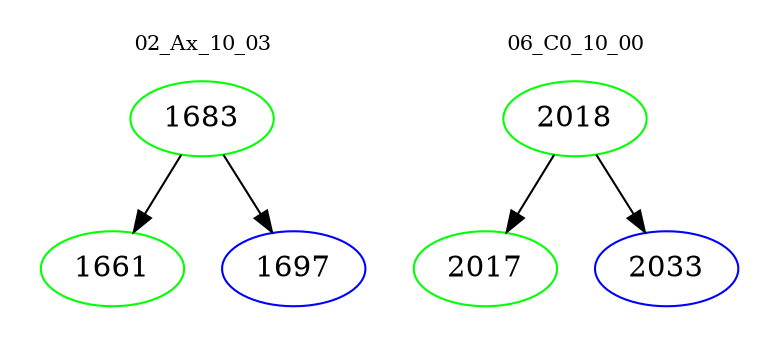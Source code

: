 digraph{
subgraph cluster_0 {
color = white
label = "02_Ax_10_03";
fontsize=10;
T0_1683 [label="1683", color="green"]
T0_1683 -> T0_1661 [color="black"]
T0_1661 [label="1661", color="green"]
T0_1683 -> T0_1697 [color="black"]
T0_1697 [label="1697", color="blue"]
}
subgraph cluster_1 {
color = white
label = "06_C0_10_00";
fontsize=10;
T1_2018 [label="2018", color="green"]
T1_2018 -> T1_2017 [color="black"]
T1_2017 [label="2017", color="green"]
T1_2018 -> T1_2033 [color="black"]
T1_2033 [label="2033", color="blue"]
}
}
